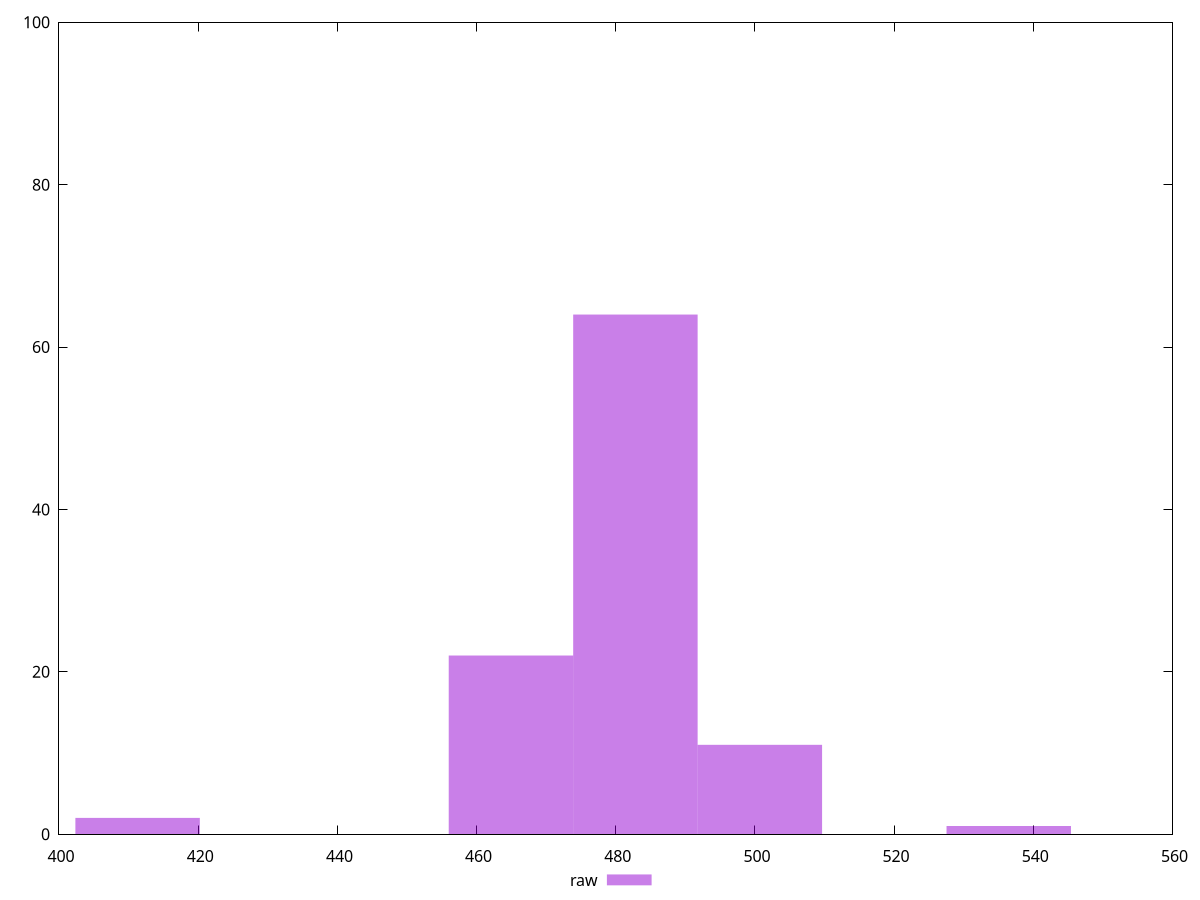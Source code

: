 reset
set terminal svg size 640, 490 enhanced background rgb 'white'
set output "report_00007_2020-12-11T15:55:29.892Z/mainthread-work-breakdown/samples/pages+cached+noexternal+nocss/raw/histogram.svg"

$raw <<EOF
464.94244153306465 22
482.8248431304902 64
500.70724472791574 11
411.29523674078797 2
536.4720479227669 1
EOF

set key outside below
set boxwidth 17.882401597425563
set yrange [0:100]
set style fill transparent solid 0.5 noborder

plot \
  $raw title "raw" with boxes, \


reset